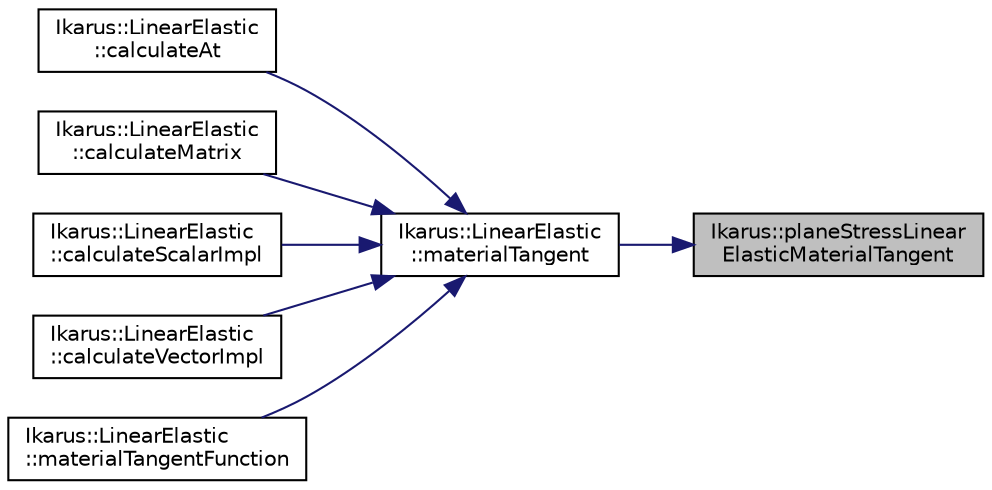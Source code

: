 digraph "Ikarus::planeStressLinearElasticMaterialTangent"
{
 // LATEX_PDF_SIZE
  edge [fontname="Helvetica",fontsize="10",labelfontname="Helvetica",labelfontsize="10"];
  node [fontname="Helvetica",fontsize="10",shape=record];
  rankdir="RL";
  Node1 [label="Ikarus::planeStressLinear\lElasticMaterialTangent",height=0.2,width=0.4,color="black", fillcolor="grey75", style="filled", fontcolor="black",tooltip="Computes the plane stress linear elastic material tangent matrix."];
  Node1 -> Node2 [dir="back",color="midnightblue",fontsize="10",style="solid",fontname="Helvetica"];
  Node2 [label="Ikarus::LinearElastic\l::materialTangent",height=0.2,width=0.4,color="black", fillcolor="white", style="filled",URL="$d2/d1d/a01277.html#ae9391f3895e965ecc5dfea1af1ac62f7",tooltip="Gets the material tangent matrix for the linear elastic material."];
  Node2 -> Node3 [dir="back",color="midnightblue",fontsize="10",style="solid",fontname="Helvetica"];
  Node3 [label="Ikarus::LinearElastic\l::calculateAt",height=0.2,width=0.4,color="black", fillcolor="white", style="filled",URL="$d2/d1d/a01277.html#a51a4d30fb9b0ee5c2bf7683b69f0eda9",tooltip="Calculates results at a specific local position."];
  Node2 -> Node4 [dir="back",color="midnightblue",fontsize="10",style="solid",fontname="Helvetica"];
  Node4 [label="Ikarus::LinearElastic\l::calculateMatrix",height=0.2,width=0.4,color="black", fillcolor="white", style="filled",URL="$d2/d1d/a01277.html#a9d491b6c69f9f28b2a838075526fa705",tooltip="Calculates the matrix stiffness for the given FERequirementType."];
  Node2 -> Node5 [dir="back",color="midnightblue",fontsize="10",style="solid",fontname="Helvetica"];
  Node5 [label="Ikarus::LinearElastic\l::calculateScalarImpl",height=0.2,width=0.4,color="black", fillcolor="white", style="filled",URL="$d2/d1d/a01277.html#a2f4e42b682af401fcfaada66e5a05d53",tooltip=" "];
  Node2 -> Node6 [dir="back",color="midnightblue",fontsize="10",style="solid",fontname="Helvetica"];
  Node6 [label="Ikarus::LinearElastic\l::calculateVectorImpl",height=0.2,width=0.4,color="black", fillcolor="white", style="filled",URL="$d2/d1d/a01277.html#a3cb0f7f1a2745097f3e91b9c0928722f",tooltip=" "];
  Node2 -> Node7 [dir="back",color="midnightblue",fontsize="10",style="solid",fontname="Helvetica"];
  Node7 [label="Ikarus::LinearElastic\l::materialTangentFunction",height=0.2,width=0.4,color="black", fillcolor="white", style="filled",URL="$d2/d1d/a01277.html#a23a003fe0c49bfc18714da0889b00c65",tooltip="Gets the material tangent function for the given FERequirementType."];
}
